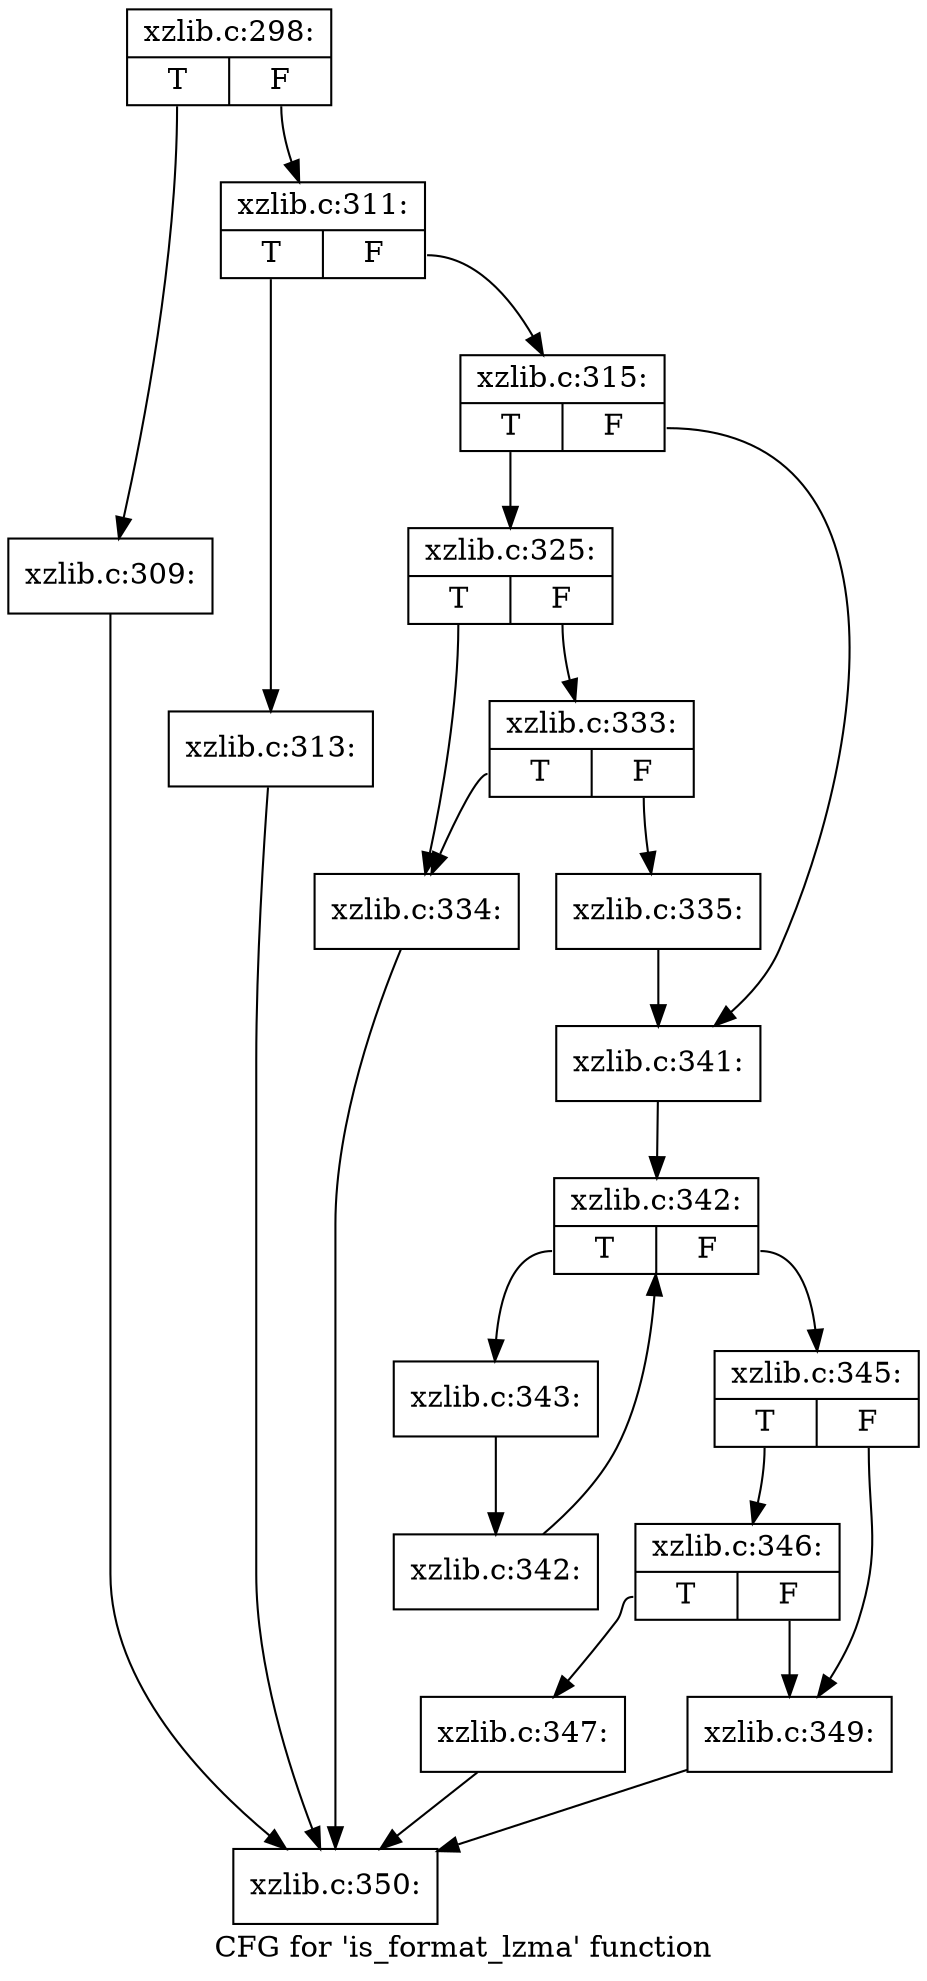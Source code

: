 digraph "CFG for 'is_format_lzma' function" {
	label="CFG for 'is_format_lzma' function";

	Node0x559901d412a0 [shape=record,label="{xzlib.c:298:|{<s0>T|<s1>F}}"];
	Node0x559901d412a0:s0 -> Node0x559901d04030;
	Node0x559901d412a0:s1 -> Node0x559901d04080;
	Node0x559901d04030 [shape=record,label="{xzlib.c:309:}"];
	Node0x559901d04030 -> Node0x559901d41450;
	Node0x559901d04080 [shape=record,label="{xzlib.c:311:|{<s0>T|<s1>F}}"];
	Node0x559901d04080:s0 -> Node0x559901cabad0;
	Node0x559901d04080:s1 -> Node0x559901cabb20;
	Node0x559901cabad0 [shape=record,label="{xzlib.c:313:}"];
	Node0x559901cabad0 -> Node0x559901d41450;
	Node0x559901cabb20 [shape=record,label="{xzlib.c:315:|{<s0>T|<s1>F}}"];
	Node0x559901cabb20:s0 -> Node0x559901d4a580;
	Node0x559901cabb20:s1 -> Node0x559901d4a5d0;
	Node0x559901d4a580 [shape=record,label="{xzlib.c:325:|{<s0>T|<s1>F}}"];
	Node0x559901d4a580:s0 -> Node0x559901d103c0;
	Node0x559901d4a580:s1 -> Node0x559901d10460;
	Node0x559901d10460 [shape=record,label="{xzlib.c:333:|{<s0>T|<s1>F}}"];
	Node0x559901d10460:s0 -> Node0x559901d103c0;
	Node0x559901d10460:s1 -> Node0x559901d10410;
	Node0x559901d103c0 [shape=record,label="{xzlib.c:334:}"];
	Node0x559901d103c0 -> Node0x559901d41450;
	Node0x559901d10410 [shape=record,label="{xzlib.c:335:}"];
	Node0x559901d10410 -> Node0x559901d4a5d0;
	Node0x559901d4a5d0 [shape=record,label="{xzlib.c:341:}"];
	Node0x559901d4a5d0 -> Node0x559901d10e80;
	Node0x559901d10e80 [shape=record,label="{xzlib.c:342:|{<s0>T|<s1>F}}"];
	Node0x559901d10e80:s0 -> Node0x559901d11160;
	Node0x559901d10e80:s1 -> Node0x559901d10ce0;
	Node0x559901d11160 [shape=record,label="{xzlib.c:343:}"];
	Node0x559901d11160 -> Node0x559901d110d0;
	Node0x559901d110d0 [shape=record,label="{xzlib.c:342:}"];
	Node0x559901d110d0 -> Node0x559901d10e80;
	Node0x559901d10ce0 [shape=record,label="{xzlib.c:345:|{<s0>T|<s1>F}}"];
	Node0x559901d10ce0:s0 -> Node0x559901d11f60;
	Node0x559901d10ce0:s1 -> Node0x559901d11f10;
	Node0x559901d11f60 [shape=record,label="{xzlib.c:346:|{<s0>T|<s1>F}}"];
	Node0x559901d11f60:s0 -> Node0x559901d11ec0;
	Node0x559901d11f60:s1 -> Node0x559901d11f10;
	Node0x559901d11ec0 [shape=record,label="{xzlib.c:347:}"];
	Node0x559901d11ec0 -> Node0x559901d41450;
	Node0x559901d11f10 [shape=record,label="{xzlib.c:349:}"];
	Node0x559901d11f10 -> Node0x559901d41450;
	Node0x559901d41450 [shape=record,label="{xzlib.c:350:}"];
}
